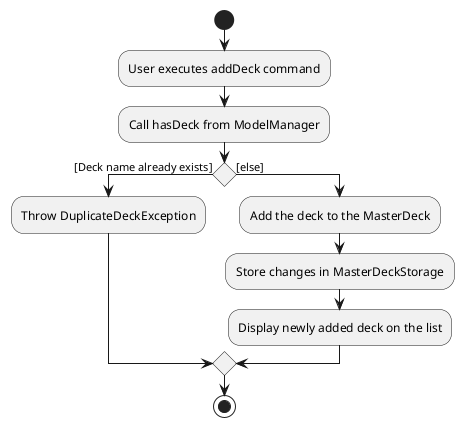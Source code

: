 @startuml

start
:User executes addDeck command;

:Call hasDeck from ModelManager;

if () then ([Deck name already exists])
    :Throw DuplicateDeckException;
else ([else])
    :Add the deck to the MasterDeck;
    :Store changes in MasterDeckStorage;
    :Display newly added deck on the list;

endif

stop
@enduml
